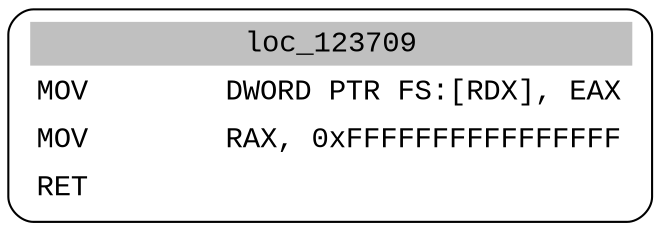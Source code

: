 digraph asm_graph {
1941 [
shape="Mrecord" fontname="Courier New"label =<<table border="0" cellborder="0" cellpadding="3"><tr><td align="center" colspan="2" bgcolor="grey">loc_123709</td></tr><tr><td align="left">MOV        DWORD PTR FS:[RDX], EAX</td></tr><tr><td align="left">MOV        RAX, 0xFFFFFFFFFFFFFFFF</td></tr><tr><td align="left">RET        </td></tr></table>> ];
}